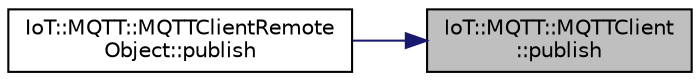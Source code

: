 digraph "IoT::MQTT::MQTTClient::publish"
{
 // LATEX_PDF_SIZE
  edge [fontname="Helvetica",fontsize="10",labelfontname="Helvetica",labelfontsize="10"];
  node [fontname="Helvetica",fontsize="10",shape=record];
  rankdir="RL";
  Node1 [label="IoT::MQTT::MQTTClient\l::publish",height=0.2,width=0.4,color="black", fillcolor="grey75", style="filled", fontcolor="black",tooltip="Returns statistics about published and received topics and message counts."];
  Node1 -> Node2 [dir="back",color="midnightblue",fontsize="10",style="solid",fontname="Helvetica"];
  Node2 [label="IoT::MQTT::MQTTClientRemote\lObject::publish",height=0.2,width=0.4,color="black", fillcolor="white", style="filled",URL="$classIoT_1_1MQTT_1_1MQTTClientRemoteObject.html#a884cb854539eee6fd62aee40c59ac0d6",tooltip="Returns the configured client ID."];
}
